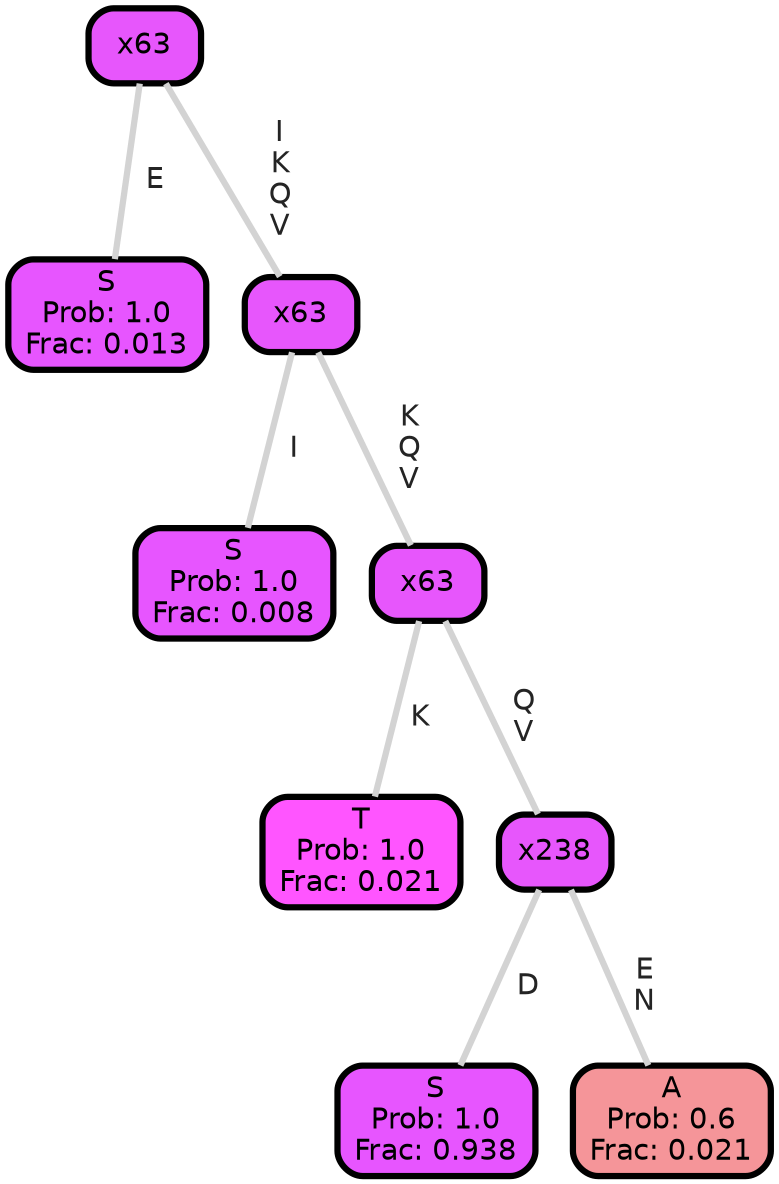 graph Tree {
node [shape=box, style="filled, rounded",color="black",penwidth="3",fontcolor="black",                 fontname=helvetica] ;
graph [ranksep="0 equally", splines=straight,                 bgcolor=transparent, dpi=200] ;
edge [fontname=helvetica, fontweight=bold,fontcolor=grey14,color=lightgray] ;
0 [label="S
Prob: 1.0
Frac: 0.013", fillcolor="#e755ff"] ;
1 [label="x63", fillcolor="#e756fc"] ;
2 [label="S
Prob: 1.0
Frac: 0.008", fillcolor="#e755ff"] ;
3 [label="x63", fillcolor="#e756fc"] ;
4 [label="T
Prob: 1.0
Frac: 0.021", fillcolor="#ff55ff"] ;
5 [label="x63", fillcolor="#e756fc"] ;
6 [label="S
Prob: 1.0
Frac: 0.938", fillcolor="#e755ff"] ;
7 [label="x238", fillcolor="#e756fc"] ;
8 [label="A
Prob: 0.6
Frac: 0.021", fillcolor="#f59599"] ;
1 -- 0 [label=" E",penwidth=3] ;
1 -- 3 [label=" I\n K\n Q\n V",penwidth=3] ;
3 -- 2 [label=" I",penwidth=3] ;
3 -- 5 [label=" K\n Q\n V",penwidth=3] ;
5 -- 4 [label=" K",penwidth=3] ;
5 -- 7 [label=" Q\n V",penwidth=3] ;
7 -- 6 [label=" D",penwidth=3] ;
7 -- 8 [label=" E\n N",penwidth=3] ;
{rank = same;}}